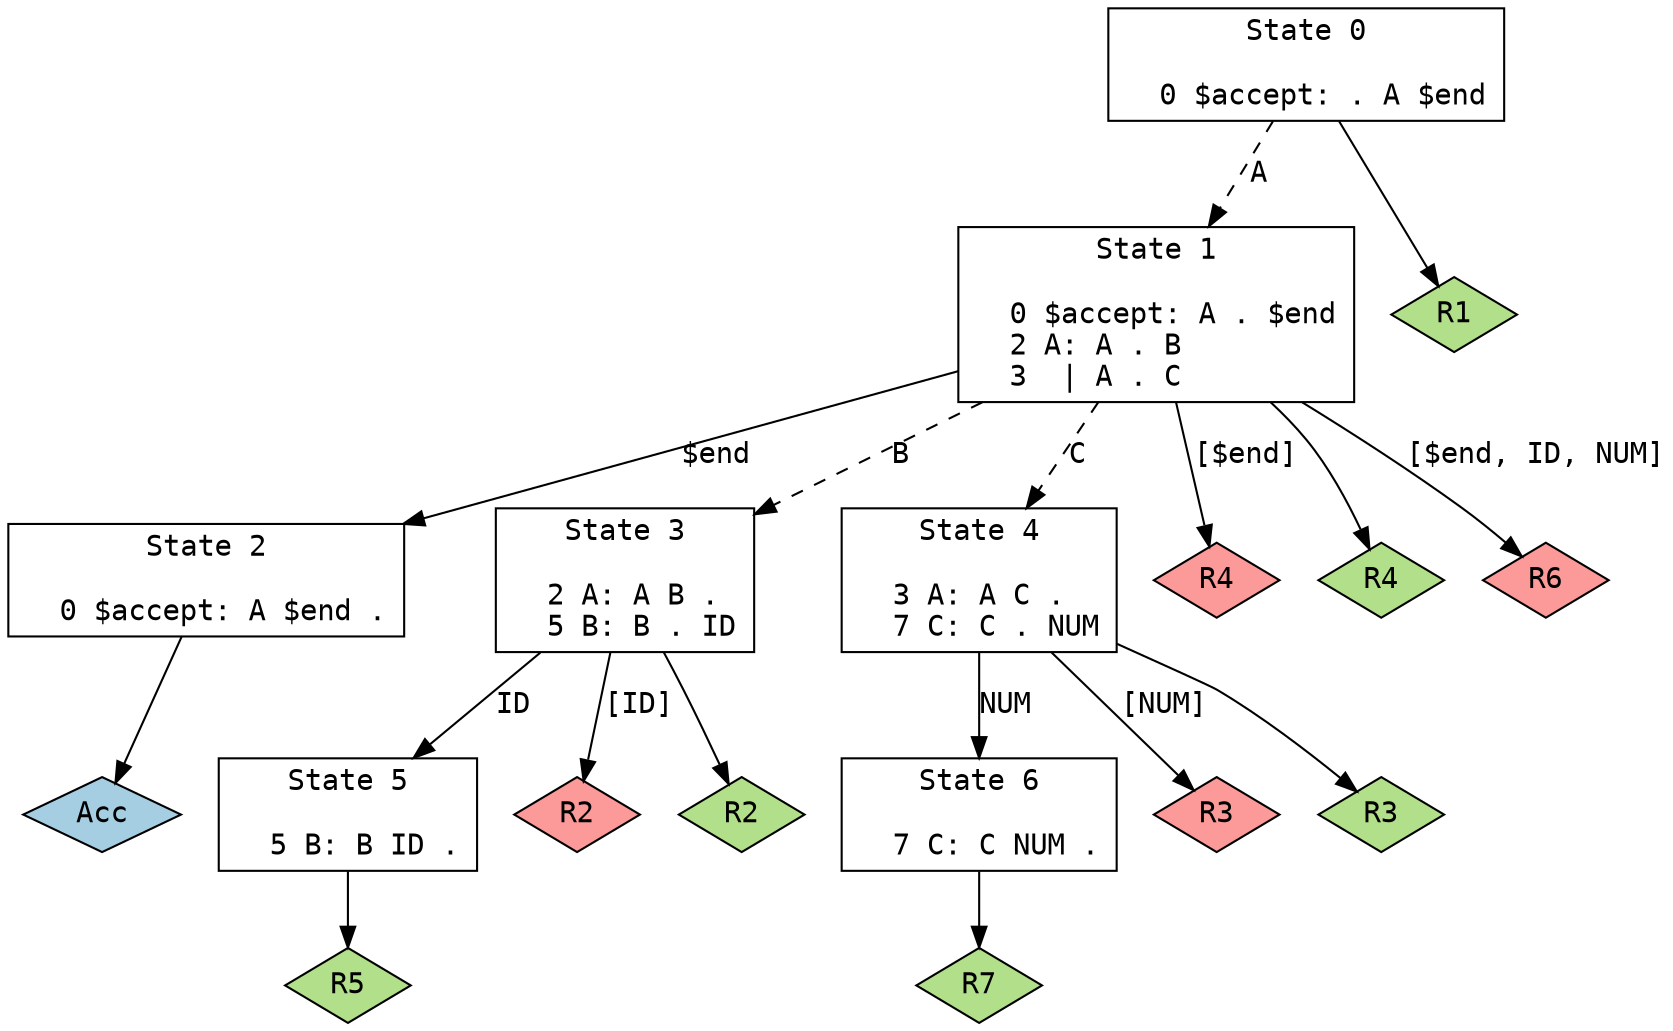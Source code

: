 // 由 GNU Bison 3.0.2 生成。
// 向 <bug-bison@gnu.org> 报告问题。
// 主页：<http://www.gnu.org/software/bison/>。

digraph "grammar4.y"
{
  node [fontname = courier, shape = box, colorscheme = paired6]
  edge [fontname = courier]

  0 [label="State 0\n\l  0 $accept: . A $end\l"]
  0 -> 1 [style=dashed label="A"]
  0 -> "0R1" [style=solid]
 "0R1" [label="R1", fillcolor=3, shape=diamond, style=filled]
  1 [label="State 1\n\l  0 $accept: A . $end\l  2 A: A . B\l  3  | A . C\l"]
  1 -> 2 [style=solid label="$end"]
  1 -> 3 [style=dashed label="B"]
  1 -> 4 [style=dashed label="C"]
  1 -> "1R4d" [label="[$end]", style=solid]
 "1R4d" [label="R4", fillcolor=5, shape=diamond, style=filled]
  1 -> "1R4" [style=solid]
 "1R4" [label="R4", fillcolor=3, shape=diamond, style=filled]
  1 -> "1R6d" [label="[$end, ID, NUM]", style=solid]
 "1R6d" [label="R6", fillcolor=5, shape=diamond, style=filled]
  2 [label="State 2\n\l  0 $accept: A $end .\l"]
  2 -> "2R0" [style=solid]
 "2R0" [label="Acc", fillcolor=1, shape=diamond, style=filled]
  3 [label="State 3\n\l  2 A: A B .\l  5 B: B . ID\l"]
  3 -> 5 [style=solid label="ID"]
  3 -> "3R2d" [label="[ID]", style=solid]
 "3R2d" [label="R2", fillcolor=5, shape=diamond, style=filled]
  3 -> "3R2" [style=solid]
 "3R2" [label="R2", fillcolor=3, shape=diamond, style=filled]
  4 [label="State 4\n\l  3 A: A C .\l  7 C: C . NUM\l"]
  4 -> 6 [style=solid label="NUM"]
  4 -> "4R3d" [label="[NUM]", style=solid]
 "4R3d" [label="R3", fillcolor=5, shape=diamond, style=filled]
  4 -> "4R3" [style=solid]
 "4R3" [label="R3", fillcolor=3, shape=diamond, style=filled]
  5 [label="State 5\n\l  5 B: B ID .\l"]
  5 -> "5R5" [style=solid]
 "5R5" [label="R5", fillcolor=3, shape=diamond, style=filled]
  6 [label="State 6\n\l  7 C: C NUM .\l"]
  6 -> "6R7" [style=solid]
 "6R7" [label="R7", fillcolor=3, shape=diamond, style=filled]
}
